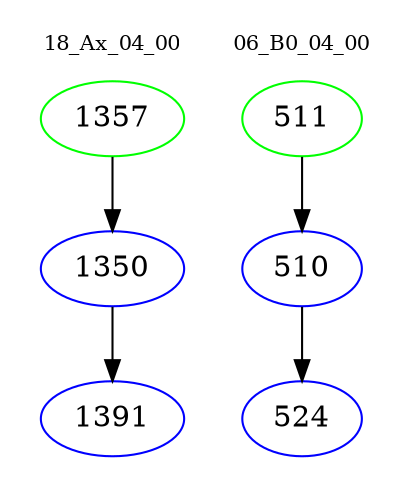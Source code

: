 digraph{
subgraph cluster_0 {
color = white
label = "18_Ax_04_00";
fontsize=10;
T0_1357 [label="1357", color="green"]
T0_1357 -> T0_1350 [color="black"]
T0_1350 [label="1350", color="blue"]
T0_1350 -> T0_1391 [color="black"]
T0_1391 [label="1391", color="blue"]
}
subgraph cluster_1 {
color = white
label = "06_B0_04_00";
fontsize=10;
T1_511 [label="511", color="green"]
T1_511 -> T1_510 [color="black"]
T1_510 [label="510", color="blue"]
T1_510 -> T1_524 [color="black"]
T1_524 [label="524", color="blue"]
}
}
